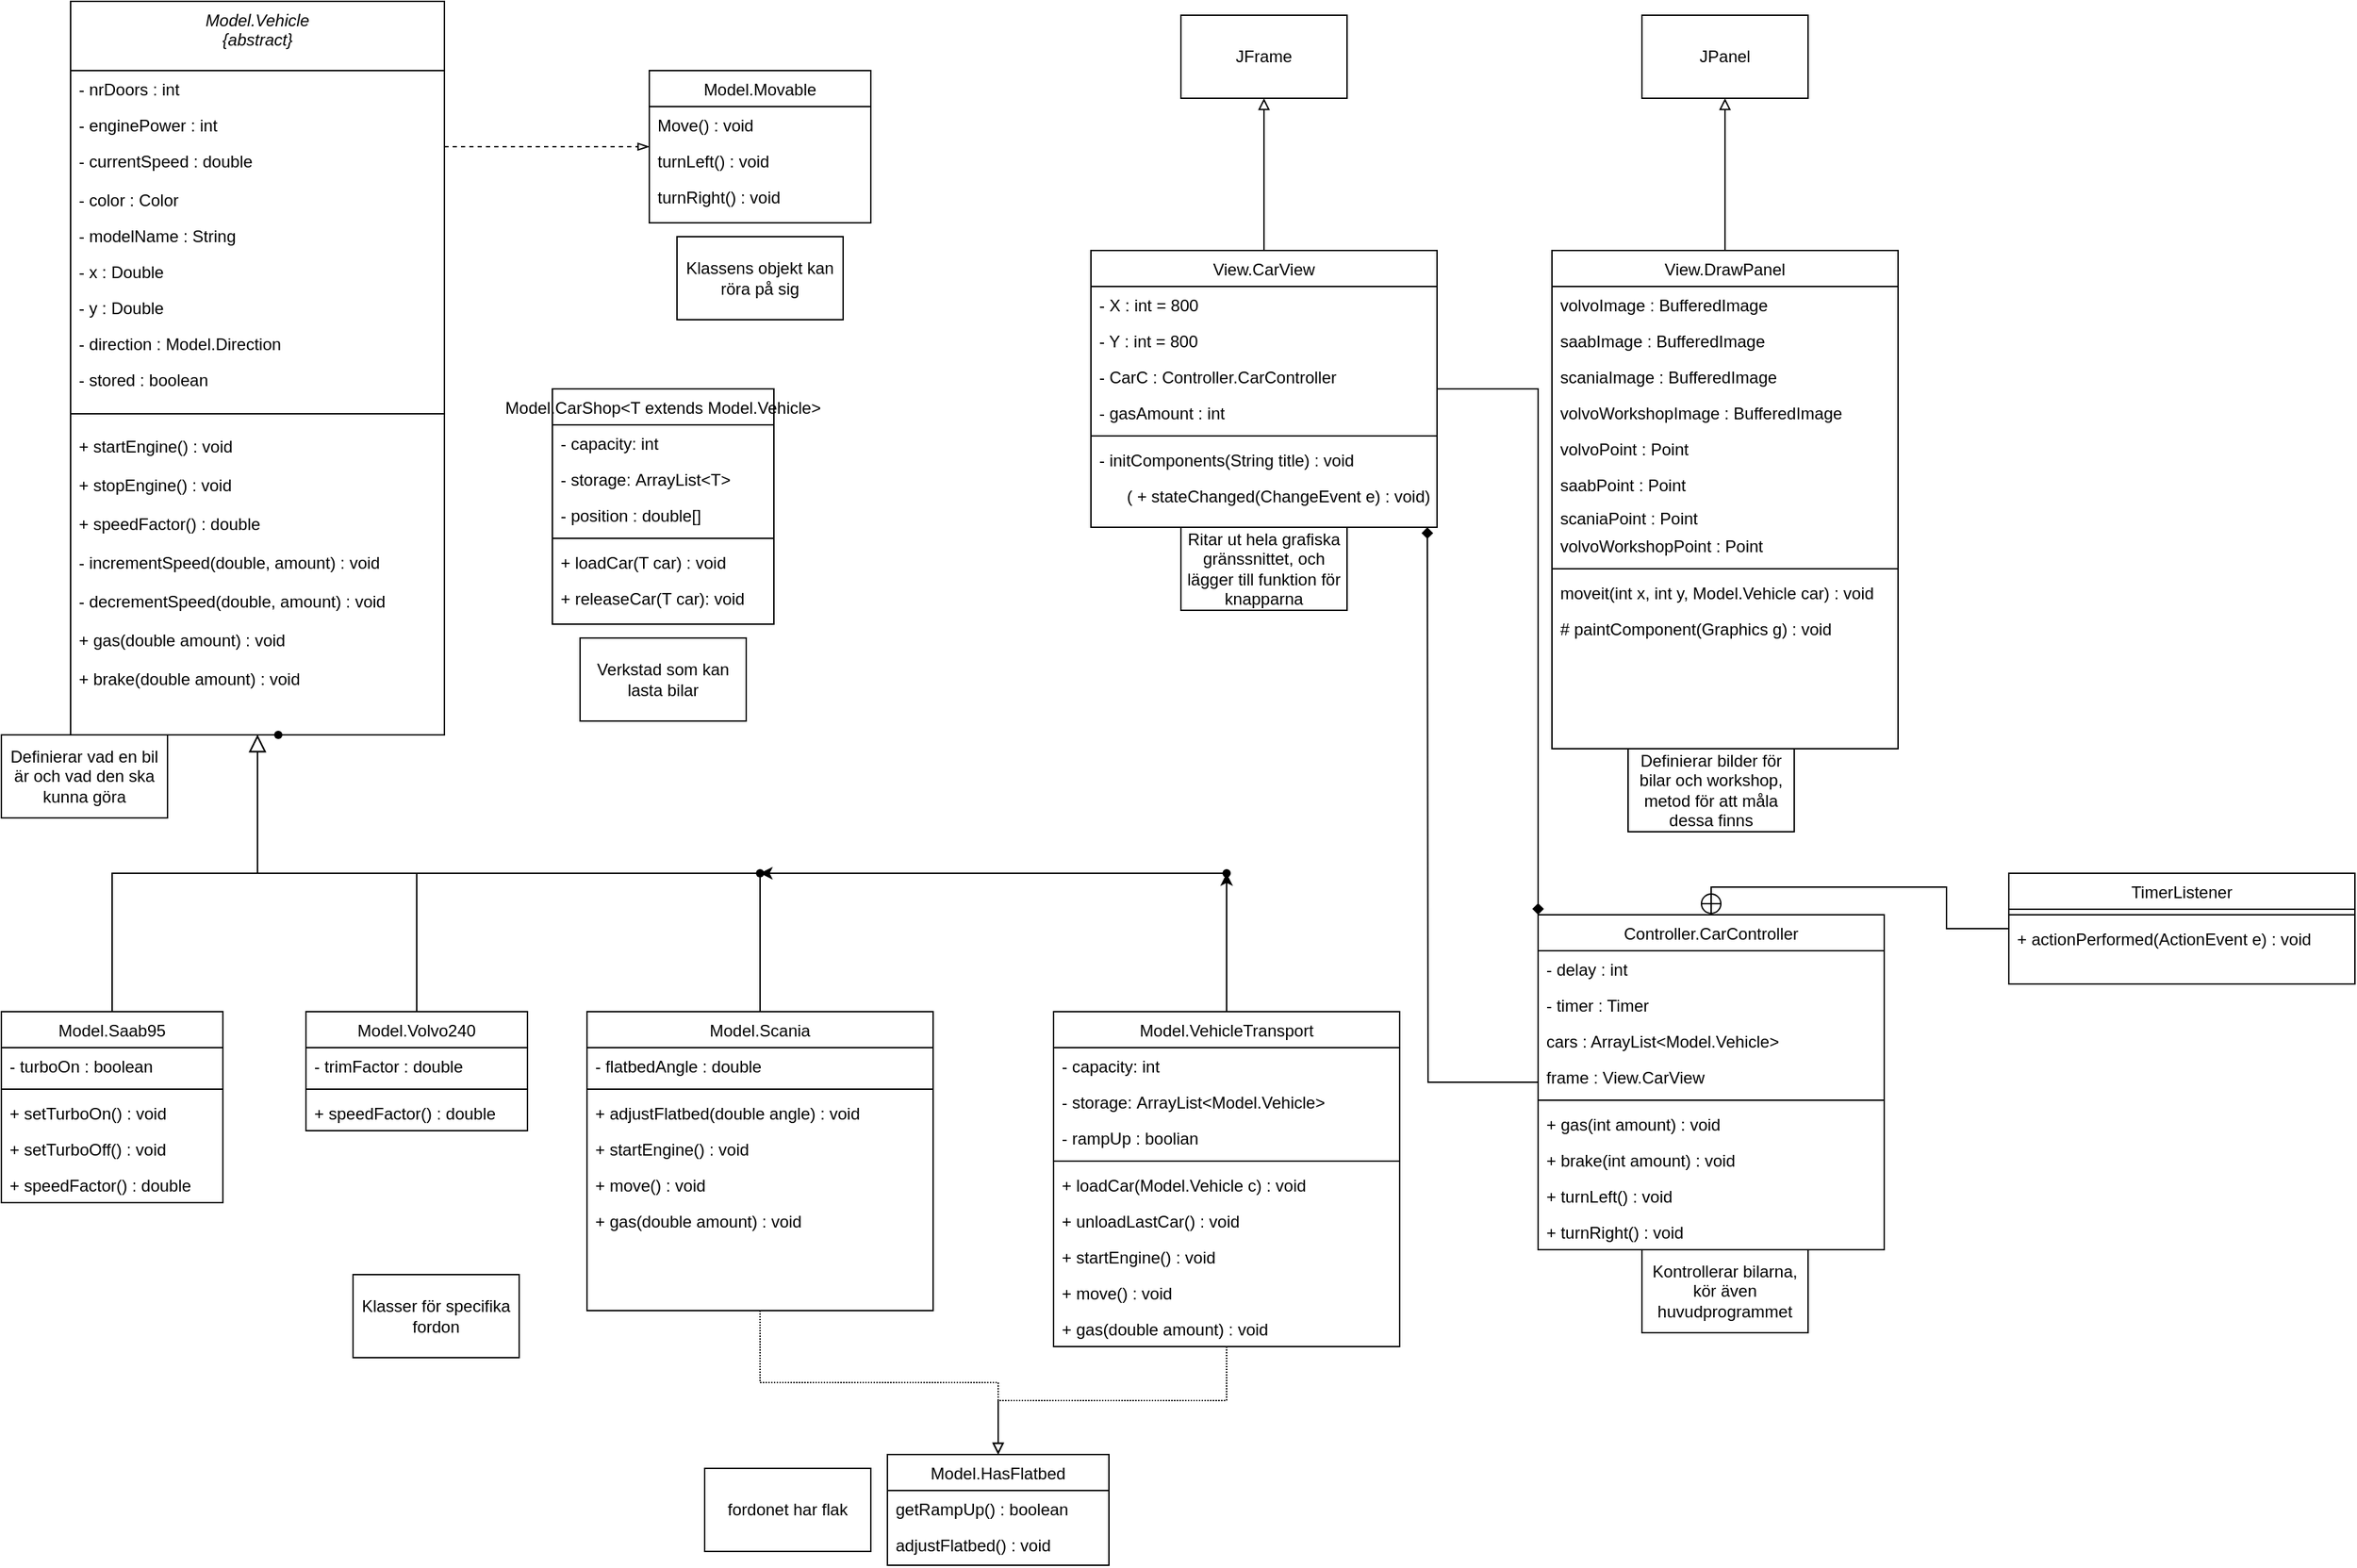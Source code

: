 <mxfile version="26.0.14">
  <diagram id="C5RBs43oDa-KdzZeNtuy" name="Page-1">
    <mxGraphModel dx="1355" dy="755" grid="1" gridSize="10" guides="1" tooltips="1" connect="1" arrows="1" fold="1" page="1" pageScale="1" pageWidth="827" pageHeight="1169" math="0" shadow="0">
      <root>
        <mxCell id="WIyWlLk6GJQsqaUBKTNV-0" />
        <mxCell id="WIyWlLk6GJQsqaUBKTNV-1" parent="WIyWlLk6GJQsqaUBKTNV-0" />
        <mxCell id="zkfFHV4jXpPFQw0GAbJ--0" value="Model.Vehicle&#xa;{abstract}" style="swimlane;fontStyle=2;align=center;verticalAlign=top;childLayout=stackLayout;horizontal=1;startSize=50;horizontalStack=0;resizeParent=1;resizeLast=0;collapsible=1;marginBottom=0;rounded=0;shadow=0;strokeWidth=1;" parent="WIyWlLk6GJQsqaUBKTNV-1" vertex="1">
          <mxGeometry x="90" y="70" width="270" height="530" as="geometry">
            <mxRectangle x="230" y="140" width="160" height="26" as="alternateBounds" />
          </mxGeometry>
        </mxCell>
        <mxCell id="zkfFHV4jXpPFQw0GAbJ--1" value="- nrDoors : int" style="text;align=left;verticalAlign=top;spacingLeft=4;spacingRight=4;overflow=hidden;rotatable=0;points=[[0,0.5],[1,0.5]];portConstraint=eastwest;" parent="zkfFHV4jXpPFQw0GAbJ--0" vertex="1">
          <mxGeometry y="50" width="270" height="26" as="geometry" />
        </mxCell>
        <mxCell id="zkfFHV4jXpPFQw0GAbJ--2" value="- enginePower : int" style="text;align=left;verticalAlign=top;spacingLeft=4;spacingRight=4;overflow=hidden;rotatable=0;points=[[0,0.5],[1,0.5]];portConstraint=eastwest;rounded=0;shadow=0;html=0;" parent="zkfFHV4jXpPFQw0GAbJ--0" vertex="1">
          <mxGeometry y="76" width="270" height="26" as="geometry" />
        </mxCell>
        <mxCell id="NCB2ixtyb9ge9E3yPOyg-3" value="- currentSpeed : double" style="text;align=left;verticalAlign=top;spacingLeft=4;spacingRight=4;overflow=hidden;rotatable=0;points=[[0,0.5],[1,0.5]];portConstraint=eastwest;" parent="zkfFHV4jXpPFQw0GAbJ--0" vertex="1">
          <mxGeometry y="102" width="270" height="28" as="geometry" />
        </mxCell>
        <mxCell id="zkfFHV4jXpPFQw0GAbJ--3" value="- color : Color" style="text;align=left;verticalAlign=top;spacingLeft=4;spacingRight=4;overflow=hidden;rotatable=0;points=[[0,0.5],[1,0.5]];portConstraint=eastwest;rounded=0;shadow=0;html=0;" parent="zkfFHV4jXpPFQw0GAbJ--0" vertex="1">
          <mxGeometry y="130" width="270" height="26" as="geometry" />
        </mxCell>
        <mxCell id="zkfFHV4jXpPFQw0GAbJ--5" value="- modelName : String" style="text;align=left;verticalAlign=top;spacingLeft=4;spacingRight=4;overflow=hidden;rotatable=0;points=[[0,0.5],[1,0.5]];portConstraint=eastwest;" parent="zkfFHV4jXpPFQw0GAbJ--0" vertex="1">
          <mxGeometry y="156" width="270" height="26" as="geometry" />
        </mxCell>
        <mxCell id="NCB2ixtyb9ge9E3yPOyg-1" value="- x : Double" style="text;align=left;verticalAlign=top;spacingLeft=4;spacingRight=4;overflow=hidden;rotatable=0;points=[[0,0.5],[1,0.5]];portConstraint=eastwest;" parent="zkfFHV4jXpPFQw0GAbJ--0" vertex="1">
          <mxGeometry y="182" width="270" height="26" as="geometry" />
        </mxCell>
        <mxCell id="NCB2ixtyb9ge9E3yPOyg-2" value="- y : Double" style="text;align=left;verticalAlign=top;spacingLeft=4;spacingRight=4;overflow=hidden;rotatable=0;points=[[0,0.5],[1,0.5]];portConstraint=eastwest;" parent="zkfFHV4jXpPFQw0GAbJ--0" vertex="1">
          <mxGeometry y="208" width="270" height="26" as="geometry" />
        </mxCell>
        <mxCell id="NCB2ixtyb9ge9E3yPOyg-0" value="- direction : Model.Direction" style="text;align=left;verticalAlign=top;spacingLeft=4;spacingRight=4;overflow=hidden;rotatable=0;points=[[0,0.5],[1,0.5]];portConstraint=eastwest;" parent="zkfFHV4jXpPFQw0GAbJ--0" vertex="1">
          <mxGeometry y="234" width="270" height="26" as="geometry" />
        </mxCell>
        <mxCell id="NCB2ixtyb9ge9E3yPOyg-4" value="- stored : boolean" style="text;align=left;verticalAlign=top;spacingLeft=4;spacingRight=4;overflow=hidden;rotatable=0;points=[[0,0.5],[1,0.5]];portConstraint=eastwest;" parent="zkfFHV4jXpPFQw0GAbJ--0" vertex="1">
          <mxGeometry y="260" width="270" height="28" as="geometry" />
        </mxCell>
        <mxCell id="zkfFHV4jXpPFQw0GAbJ--4" value="" style="line;html=1;strokeWidth=1;align=left;verticalAlign=middle;spacingTop=-1;spacingLeft=3;spacingRight=3;rotatable=0;labelPosition=right;points=[];portConstraint=eastwest;" parent="zkfFHV4jXpPFQw0GAbJ--0" vertex="1">
          <mxGeometry y="288" width="270" height="20" as="geometry" />
        </mxCell>
        <mxCell id="NCB2ixtyb9ge9E3yPOyg-5" value="+ startEngine() : void" style="text;align=left;verticalAlign=top;spacingLeft=4;spacingRight=4;overflow=hidden;rotatable=0;points=[[0,0.5],[1,0.5]];portConstraint=eastwest;" parent="zkfFHV4jXpPFQw0GAbJ--0" vertex="1">
          <mxGeometry y="308" width="270" height="28" as="geometry" />
        </mxCell>
        <mxCell id="NCB2ixtyb9ge9E3yPOyg-6" value="+ stopEngine() : void" style="text;align=left;verticalAlign=top;spacingLeft=4;spacingRight=4;overflow=hidden;rotatable=0;points=[[0,0.5],[1,0.5]];portConstraint=eastwest;" parent="zkfFHV4jXpPFQw0GAbJ--0" vertex="1">
          <mxGeometry y="336" width="270" height="28" as="geometry" />
        </mxCell>
        <mxCell id="NCB2ixtyb9ge9E3yPOyg-7" value="+ speedFactor() : double" style="text;align=left;verticalAlign=top;spacingLeft=4;spacingRight=4;overflow=hidden;rotatable=0;points=[[0,0.5],[1,0.5]];portConstraint=eastwest;" parent="zkfFHV4jXpPFQw0GAbJ--0" vertex="1">
          <mxGeometry y="364" width="270" height="28" as="geometry" />
        </mxCell>
        <mxCell id="NCB2ixtyb9ge9E3yPOyg-8" value="- incrementSpeed(double, amount) : void" style="text;align=left;verticalAlign=top;spacingLeft=4;spacingRight=4;overflow=hidden;rotatable=0;points=[[0,0.5],[1,0.5]];portConstraint=eastwest;" parent="zkfFHV4jXpPFQw0GAbJ--0" vertex="1">
          <mxGeometry y="392" width="270" height="28" as="geometry" />
        </mxCell>
        <mxCell id="NCB2ixtyb9ge9E3yPOyg-9" value="- decrementSpeed(double, amount) : void" style="text;align=left;verticalAlign=top;spacingLeft=4;spacingRight=4;overflow=hidden;rotatable=0;points=[[0,0.5],[1,0.5]];portConstraint=eastwest;" parent="zkfFHV4jXpPFQw0GAbJ--0" vertex="1">
          <mxGeometry y="420" width="270" height="28" as="geometry" />
        </mxCell>
        <mxCell id="IPOSWvQ6vT351HimJlna-1" value="+ gas(double amount) : void" style="text;align=left;verticalAlign=top;spacingLeft=4;spacingRight=4;overflow=hidden;rotatable=0;points=[[0,0.5],[1,0.5]];portConstraint=eastwest;" parent="zkfFHV4jXpPFQw0GAbJ--0" vertex="1">
          <mxGeometry y="448" width="270" height="28" as="geometry" />
        </mxCell>
        <mxCell id="IPOSWvQ6vT351HimJlna-2" value="+ brake(double amount) : void" style="text;align=left;verticalAlign=top;spacingLeft=4;spacingRight=4;overflow=hidden;rotatable=0;points=[[0,0.5],[1,0.5]];portConstraint=eastwest;" parent="zkfFHV4jXpPFQw0GAbJ--0" vertex="1">
          <mxGeometry y="476" width="270" height="28" as="geometry" />
        </mxCell>
        <mxCell id="zkfFHV4jXpPFQw0GAbJ--6" value="Model.Saab95" style="swimlane;fontStyle=0;align=center;verticalAlign=top;childLayout=stackLayout;horizontal=1;startSize=26;horizontalStack=0;resizeParent=1;resizeLast=0;collapsible=1;marginBottom=0;rounded=0;shadow=0;strokeWidth=1;" parent="WIyWlLk6GJQsqaUBKTNV-1" vertex="1">
          <mxGeometry x="40" y="800" width="160" height="138" as="geometry">
            <mxRectangle x="130" y="380" width="160" height="26" as="alternateBounds" />
          </mxGeometry>
        </mxCell>
        <mxCell id="zkfFHV4jXpPFQw0GAbJ--7" value="- turboOn : boolean" style="text;align=left;verticalAlign=top;spacingLeft=4;spacingRight=4;overflow=hidden;rotatable=0;points=[[0,0.5],[1,0.5]];portConstraint=eastwest;" parent="zkfFHV4jXpPFQw0GAbJ--6" vertex="1">
          <mxGeometry y="26" width="160" height="26" as="geometry" />
        </mxCell>
        <mxCell id="zkfFHV4jXpPFQw0GAbJ--9" value="" style="line;html=1;strokeWidth=1;align=left;verticalAlign=middle;spacingTop=-1;spacingLeft=3;spacingRight=3;rotatable=0;labelPosition=right;points=[];portConstraint=eastwest;" parent="zkfFHV4jXpPFQw0GAbJ--6" vertex="1">
          <mxGeometry y="52" width="160" height="8" as="geometry" />
        </mxCell>
        <mxCell id="zkfFHV4jXpPFQw0GAbJ--11" value="+ setTurboOn() : void" style="text;align=left;verticalAlign=top;spacingLeft=4;spacingRight=4;overflow=hidden;rotatable=0;points=[[0,0.5],[1,0.5]];portConstraint=eastwest;" parent="zkfFHV4jXpPFQw0GAbJ--6" vertex="1">
          <mxGeometry y="60" width="160" height="26" as="geometry" />
        </mxCell>
        <mxCell id="IPOSWvQ6vT351HimJlna-3" value="+ setTurboOff() : void" style="text;align=left;verticalAlign=top;spacingLeft=4;spacingRight=4;overflow=hidden;rotatable=0;points=[[0,0.5],[1,0.5]];portConstraint=eastwest;" parent="zkfFHV4jXpPFQw0GAbJ--6" vertex="1">
          <mxGeometry y="86" width="160" height="26" as="geometry" />
        </mxCell>
        <mxCell id="IPOSWvQ6vT351HimJlna-4" value="+ speedFactor() : double" style="text;align=left;verticalAlign=top;spacingLeft=4;spacingRight=4;overflow=hidden;rotatable=0;points=[[0,0.5],[1,0.5]];portConstraint=eastwest;" parent="zkfFHV4jXpPFQw0GAbJ--6" vertex="1">
          <mxGeometry y="112" width="160" height="26" as="geometry" />
        </mxCell>
        <mxCell id="zkfFHV4jXpPFQw0GAbJ--12" value="" style="endArrow=block;endSize=10;endFill=0;shadow=0;strokeWidth=1;rounded=0;curved=0;edgeStyle=elbowEdgeStyle;elbow=vertical;" parent="WIyWlLk6GJQsqaUBKTNV-1" source="zkfFHV4jXpPFQw0GAbJ--6" target="zkfFHV4jXpPFQw0GAbJ--0" edge="1">
          <mxGeometry width="160" relative="1" as="geometry">
            <mxPoint x="200" y="203" as="sourcePoint" />
            <mxPoint x="200" y="203" as="targetPoint" />
          </mxGeometry>
        </mxCell>
        <mxCell id="zkfFHV4jXpPFQw0GAbJ--13" value="Model.Volvo240" style="swimlane;fontStyle=0;align=center;verticalAlign=top;childLayout=stackLayout;horizontal=1;startSize=26;horizontalStack=0;resizeParent=1;resizeLast=0;collapsible=1;marginBottom=0;rounded=0;shadow=0;strokeWidth=1;" parent="WIyWlLk6GJQsqaUBKTNV-1" vertex="1">
          <mxGeometry x="260" y="800" width="160" height="86" as="geometry">
            <mxRectangle x="340" y="380" width="170" height="26" as="alternateBounds" />
          </mxGeometry>
        </mxCell>
        <mxCell id="zkfFHV4jXpPFQw0GAbJ--14" value="- trimFactor : double" style="text;align=left;verticalAlign=top;spacingLeft=4;spacingRight=4;overflow=hidden;rotatable=0;points=[[0,0.5],[1,0.5]];portConstraint=eastwest;" parent="zkfFHV4jXpPFQw0GAbJ--13" vertex="1">
          <mxGeometry y="26" width="160" height="26" as="geometry" />
        </mxCell>
        <mxCell id="zkfFHV4jXpPFQw0GAbJ--15" value="" style="line;html=1;strokeWidth=1;align=left;verticalAlign=middle;spacingTop=-1;spacingLeft=3;spacingRight=3;rotatable=0;labelPosition=right;points=[];portConstraint=eastwest;" parent="zkfFHV4jXpPFQw0GAbJ--13" vertex="1">
          <mxGeometry y="52" width="160" height="8" as="geometry" />
        </mxCell>
        <mxCell id="IPOSWvQ6vT351HimJlna-6" value="+ speedFactor() : double" style="text;align=left;verticalAlign=top;spacingLeft=4;spacingRight=4;overflow=hidden;rotatable=0;points=[[0,0.5],[1,0.5]];portConstraint=eastwest;" parent="zkfFHV4jXpPFQw0GAbJ--13" vertex="1">
          <mxGeometry y="60" width="160" height="26" as="geometry" />
        </mxCell>
        <mxCell id="zkfFHV4jXpPFQw0GAbJ--16" value="" style="endArrow=block;endSize=10;endFill=0;shadow=0;strokeWidth=1;rounded=0;curved=0;edgeStyle=elbowEdgeStyle;elbow=vertical;" parent="WIyWlLk6GJQsqaUBKTNV-1" source="zkfFHV4jXpPFQw0GAbJ--13" target="zkfFHV4jXpPFQw0GAbJ--0" edge="1">
          <mxGeometry width="160" relative="1" as="geometry">
            <mxPoint x="210" y="373" as="sourcePoint" />
            <mxPoint x="310" y="271" as="targetPoint" />
          </mxGeometry>
        </mxCell>
        <mxCell id="zkfFHV4jXpPFQw0GAbJ--17" value="Model.Movable" style="swimlane;fontStyle=0;align=center;verticalAlign=top;childLayout=stackLayout;horizontal=1;startSize=26;horizontalStack=0;resizeParent=1;resizeLast=0;collapsible=1;marginBottom=0;rounded=0;shadow=0;strokeWidth=1;" parent="WIyWlLk6GJQsqaUBKTNV-1" vertex="1">
          <mxGeometry x="508" y="120" width="160" height="110" as="geometry">
            <mxRectangle x="550" y="140" width="160" height="26" as="alternateBounds" />
          </mxGeometry>
        </mxCell>
        <mxCell id="zkfFHV4jXpPFQw0GAbJ--18" value="Move() : void" style="text;align=left;verticalAlign=top;spacingLeft=4;spacingRight=4;overflow=hidden;rotatable=0;points=[[0,0.5],[1,0.5]];portConstraint=eastwest;" parent="zkfFHV4jXpPFQw0GAbJ--17" vertex="1">
          <mxGeometry y="26" width="160" height="26" as="geometry" />
        </mxCell>
        <mxCell id="zkfFHV4jXpPFQw0GAbJ--19" value="turnLeft() : void" style="text;align=left;verticalAlign=top;spacingLeft=4;spacingRight=4;overflow=hidden;rotatable=0;points=[[0,0.5],[1,0.5]];portConstraint=eastwest;rounded=0;shadow=0;html=0;" parent="zkfFHV4jXpPFQw0GAbJ--17" vertex="1">
          <mxGeometry y="52" width="160" height="26" as="geometry" />
        </mxCell>
        <mxCell id="zkfFHV4jXpPFQw0GAbJ--20" value="turnRight() : void" style="text;align=left;verticalAlign=top;spacingLeft=4;spacingRight=4;overflow=hidden;rotatable=0;points=[[0,0.5],[1,0.5]];portConstraint=eastwest;rounded=0;shadow=0;html=0;" parent="zkfFHV4jXpPFQw0GAbJ--17" vertex="1">
          <mxGeometry y="78" width="160" height="26" as="geometry" />
        </mxCell>
        <mxCell id="zkfFHV4jXpPFQw0GAbJ--26" value="" style="endArrow=blockThin;shadow=0;strokeWidth=1;rounded=0;curved=0;endFill=0;edgeStyle=elbowEdgeStyle;elbow=vertical;dashed=1;" parent="WIyWlLk6GJQsqaUBKTNV-1" source="zkfFHV4jXpPFQw0GAbJ--0" target="zkfFHV4jXpPFQw0GAbJ--17" edge="1">
          <mxGeometry x="0.5" y="41" relative="1" as="geometry">
            <mxPoint x="380" y="192" as="sourcePoint" />
            <mxPoint x="540" y="192" as="targetPoint" />
            <mxPoint x="-40" y="32" as="offset" />
          </mxGeometry>
        </mxCell>
        <mxCell id="IPOSWvQ6vT351HimJlna-49" style="edgeStyle=orthogonalEdgeStyle;rounded=0;orthogonalLoop=1;jettySize=auto;html=1;endArrow=none;startFill=0;" parent="WIyWlLk6GJQsqaUBKTNV-1" source="IPOSWvQ6vT351HimJlna-7" target="IPOSWvQ6vT351HimJlna-48" edge="1">
          <mxGeometry relative="1" as="geometry" />
        </mxCell>
        <mxCell id="IPOSWvQ6vT351HimJlna-72" style="edgeStyle=orthogonalEdgeStyle;rounded=0;orthogonalLoop=1;jettySize=auto;html=1;entryX=0.5;entryY=0;entryDx=0;entryDy=0;dashed=1;dashPattern=1 1;endArrow=block;endFill=0;" parent="WIyWlLk6GJQsqaUBKTNV-1" source="IPOSWvQ6vT351HimJlna-7" target="IPOSWvQ6vT351HimJlna-66" edge="1">
          <mxGeometry relative="1" as="geometry" />
        </mxCell>
        <mxCell id="IPOSWvQ6vT351HimJlna-7" value="Model.Scania" style="swimlane;fontStyle=0;align=center;verticalAlign=top;childLayout=stackLayout;horizontal=1;startSize=26;horizontalStack=0;resizeParent=1;resizeLast=0;collapsible=1;marginBottom=0;rounded=0;shadow=0;strokeWidth=1;" parent="WIyWlLk6GJQsqaUBKTNV-1" vertex="1">
          <mxGeometry x="463" y="800" width="250" height="216" as="geometry">
            <mxRectangle x="130" y="380" width="160" height="26" as="alternateBounds" />
          </mxGeometry>
        </mxCell>
        <mxCell id="IPOSWvQ6vT351HimJlna-8" value="- flatbedAngle : double" style="text;align=left;verticalAlign=top;spacingLeft=4;spacingRight=4;overflow=hidden;rotatable=0;points=[[0,0.5],[1,0.5]];portConstraint=eastwest;" parent="IPOSWvQ6vT351HimJlna-7" vertex="1">
          <mxGeometry y="26" width="250" height="26" as="geometry" />
        </mxCell>
        <mxCell id="IPOSWvQ6vT351HimJlna-9" value="" style="line;html=1;strokeWidth=1;align=left;verticalAlign=middle;spacingTop=-1;spacingLeft=3;spacingRight=3;rotatable=0;labelPosition=right;points=[];portConstraint=eastwest;" parent="IPOSWvQ6vT351HimJlna-7" vertex="1">
          <mxGeometry y="52" width="250" height="8" as="geometry" />
        </mxCell>
        <mxCell id="IPOSWvQ6vT351HimJlna-10" value="+ adjustFlatbed(double angle) : void" style="text;align=left;verticalAlign=top;spacingLeft=4;spacingRight=4;overflow=hidden;rotatable=0;points=[[0,0.5],[1,0.5]];portConstraint=eastwest;" parent="IPOSWvQ6vT351HimJlna-7" vertex="1">
          <mxGeometry y="60" width="250" height="26" as="geometry" />
        </mxCell>
        <mxCell id="IPOSWvQ6vT351HimJlna-11" value="+ startEngine() : void" style="text;align=left;verticalAlign=top;spacingLeft=4;spacingRight=4;overflow=hidden;rotatable=0;points=[[0,0.5],[1,0.5]];portConstraint=eastwest;" parent="IPOSWvQ6vT351HimJlna-7" vertex="1">
          <mxGeometry y="86" width="250" height="26" as="geometry" />
        </mxCell>
        <mxCell id="IPOSWvQ6vT351HimJlna-36" value="+ move() : void" style="text;align=left;verticalAlign=top;spacingLeft=4;spacingRight=4;overflow=hidden;rotatable=0;points=[[0,0.5],[1,0.5]];portConstraint=eastwest;" parent="IPOSWvQ6vT351HimJlna-7" vertex="1">
          <mxGeometry y="112" width="250" height="26" as="geometry" />
        </mxCell>
        <mxCell id="IPOSWvQ6vT351HimJlna-38" value="+ gas(double amount) : void" style="text;align=left;verticalAlign=top;spacingLeft=4;spacingRight=4;overflow=hidden;rotatable=0;points=[[0,0.5],[1,0.5]];portConstraint=eastwest;" parent="IPOSWvQ6vT351HimJlna-7" vertex="1">
          <mxGeometry y="138" width="250" height="26" as="geometry" />
        </mxCell>
        <mxCell id="IPOSWvQ6vT351HimJlna-30" value="" style="shape=waypoint;sketch=0;fillStyle=solid;size=6;pointerEvents=1;points=[];fillColor=none;resizable=0;rotatable=0;perimeter=centerPerimeter;snapToPoint=1;strokeColor=none;" parent="WIyWlLk6GJQsqaUBKTNV-1" vertex="1">
          <mxGeometry x="550" y="870" width="20" height="20" as="geometry" />
        </mxCell>
        <mxCell id="IPOSWvQ6vT351HimJlna-32" value="" style="shape=waypoint;sketch=0;fillStyle=solid;size=6;pointerEvents=1;points=[];fillColor=none;resizable=0;rotatable=0;perimeter=centerPerimeter;snapToPoint=1;strokeColor=none;" parent="WIyWlLk6GJQsqaUBKTNV-1" vertex="1">
          <mxGeometry x="450" y="870" width="20" height="20" as="geometry" />
        </mxCell>
        <mxCell id="IPOSWvQ6vT351HimJlna-45" style="edgeStyle=orthogonalEdgeStyle;rounded=0;orthogonalLoop=1;jettySize=auto;html=1;" parent="WIyWlLk6GJQsqaUBKTNV-1" edge="1">
          <mxGeometry relative="1" as="geometry">
            <mxPoint x="640" y="660" as="targetPoint" />
            <mxPoint x="640" y="660" as="sourcePoint" />
          </mxGeometry>
        </mxCell>
        <mxCell id="IPOSWvQ6vT351HimJlna-44" value="" style="shape=waypoint;sketch=0;fillStyle=solid;size=6;pointerEvents=1;points=[];fillColor=none;resizable=0;rotatable=0;perimeter=centerPerimeter;snapToPoint=1;strokeColor=none;" parent="WIyWlLk6GJQsqaUBKTNV-1" vertex="1">
          <mxGeometry x="330" y="690" width="20" height="20" as="geometry" />
        </mxCell>
        <mxCell id="IPOSWvQ6vT351HimJlna-50" style="edgeStyle=orthogonalEdgeStyle;rounded=0;orthogonalLoop=1;jettySize=auto;html=1;endArrow=none;startFill=0;" parent="WIyWlLk6GJQsqaUBKTNV-1" source="IPOSWvQ6vT351HimJlna-48" target="IPOSWvQ6vT351HimJlna-44" edge="1">
          <mxGeometry relative="1" as="geometry" />
        </mxCell>
        <mxCell id="IPOSWvQ6vT351HimJlna-48" value="" style="shape=waypoint;sketch=0;fillStyle=solid;size=6;pointerEvents=1;points=[];fillColor=none;resizable=0;rotatable=0;perimeter=centerPerimeter;snapToPoint=1;strokeColor=none;" parent="WIyWlLk6GJQsqaUBKTNV-1" vertex="1">
          <mxGeometry x="578" y="690" width="20" height="20" as="geometry" />
        </mxCell>
        <mxCell id="IPOSWvQ6vT351HimJlna-61" style="edgeStyle=orthogonalEdgeStyle;rounded=0;orthogonalLoop=1;jettySize=auto;html=1;" parent="WIyWlLk6GJQsqaUBKTNV-1" source="IPOSWvQ6vT351HimJlna-51" target="IPOSWvQ6vT351HimJlna-60" edge="1">
          <mxGeometry relative="1" as="geometry" />
        </mxCell>
        <mxCell id="IPOSWvQ6vT351HimJlna-73" style="edgeStyle=orthogonalEdgeStyle;rounded=0;orthogonalLoop=1;jettySize=auto;html=1;entryX=0.5;entryY=0;entryDx=0;entryDy=0;dashed=1;dashPattern=1 1;endArrow=block;endFill=0;" parent="WIyWlLk6GJQsqaUBKTNV-1" source="IPOSWvQ6vT351HimJlna-51" target="IPOSWvQ6vT351HimJlna-66" edge="1">
          <mxGeometry relative="1" as="geometry" />
        </mxCell>
        <mxCell id="IPOSWvQ6vT351HimJlna-51" value="Model.VehicleTransport" style="swimlane;fontStyle=0;align=center;verticalAlign=top;childLayout=stackLayout;horizontal=1;startSize=26;horizontalStack=0;resizeParent=1;resizeLast=0;collapsible=1;marginBottom=0;rounded=0;shadow=0;strokeWidth=1;" parent="WIyWlLk6GJQsqaUBKTNV-1" vertex="1">
          <mxGeometry x="800" y="800" width="250" height="242" as="geometry">
            <mxRectangle x="130" y="380" width="160" height="26" as="alternateBounds" />
          </mxGeometry>
        </mxCell>
        <mxCell id="IPOSWvQ6vT351HimJlna-52" value="- capacity: int" style="text;align=left;verticalAlign=top;spacingLeft=4;spacingRight=4;overflow=hidden;rotatable=0;points=[[0,0.5],[1,0.5]];portConstraint=eastwest;" parent="IPOSWvQ6vT351HimJlna-51" vertex="1">
          <mxGeometry y="26" width="250" height="26" as="geometry" />
        </mxCell>
        <mxCell id="IPOSWvQ6vT351HimJlna-63" value="- storage: ArrayList&lt;Model.Vehicle&gt;" style="text;align=left;verticalAlign=top;spacingLeft=4;spacingRight=4;overflow=hidden;rotatable=0;points=[[0,0.5],[1,0.5]];portConstraint=eastwest;" parent="IPOSWvQ6vT351HimJlna-51" vertex="1">
          <mxGeometry y="52" width="250" height="26" as="geometry" />
        </mxCell>
        <mxCell id="IPOSWvQ6vT351HimJlna-54" value="- rampUp : boolian" style="text;align=left;verticalAlign=top;spacingLeft=4;spacingRight=4;overflow=hidden;rotatable=0;points=[[0,0.5],[1,0.5]];portConstraint=eastwest;" parent="IPOSWvQ6vT351HimJlna-51" vertex="1">
          <mxGeometry y="78" width="250" height="26" as="geometry" />
        </mxCell>
        <mxCell id="IPOSWvQ6vT351HimJlna-53" value="" style="line;html=1;strokeWidth=1;align=left;verticalAlign=middle;spacingTop=-1;spacingLeft=3;spacingRight=3;rotatable=0;labelPosition=right;points=[];portConstraint=eastwest;" parent="IPOSWvQ6vT351HimJlna-51" vertex="1">
          <mxGeometry y="104" width="250" height="8" as="geometry" />
        </mxCell>
        <mxCell id="IPOSWvQ6vT351HimJlna-65" value="+ loadCar(Model.Vehicle c) : void" style="text;align=left;verticalAlign=top;spacingLeft=4;spacingRight=4;overflow=hidden;rotatable=0;points=[[0,0.5],[1,0.5]];portConstraint=eastwest;" parent="IPOSWvQ6vT351HimJlna-51" vertex="1">
          <mxGeometry y="112" width="250" height="26" as="geometry" />
        </mxCell>
        <mxCell id="IPOSWvQ6vT351HimJlna-64" value="+ unloadLastCar() : void" style="text;align=left;verticalAlign=top;spacingLeft=4;spacingRight=4;overflow=hidden;rotatable=0;points=[[0,0.5],[1,0.5]];portConstraint=eastwest;" parent="IPOSWvQ6vT351HimJlna-51" vertex="1">
          <mxGeometry y="138" width="250" height="26" as="geometry" />
        </mxCell>
        <mxCell id="IPOSWvQ6vT351HimJlna-55" value="+ startEngine() : void" style="text;align=left;verticalAlign=top;spacingLeft=4;spacingRight=4;overflow=hidden;rotatable=0;points=[[0,0.5],[1,0.5]];portConstraint=eastwest;" parent="IPOSWvQ6vT351HimJlna-51" vertex="1">
          <mxGeometry y="164" width="250" height="26" as="geometry" />
        </mxCell>
        <mxCell id="IPOSWvQ6vT351HimJlna-56" value="+ move() : void" style="text;align=left;verticalAlign=top;spacingLeft=4;spacingRight=4;overflow=hidden;rotatable=0;points=[[0,0.5],[1,0.5]];portConstraint=eastwest;" parent="IPOSWvQ6vT351HimJlna-51" vertex="1">
          <mxGeometry y="190" width="250" height="26" as="geometry" />
        </mxCell>
        <mxCell id="IPOSWvQ6vT351HimJlna-57" value="+ gas(double amount) : void" style="text;align=left;verticalAlign=top;spacingLeft=4;spacingRight=4;overflow=hidden;rotatable=0;points=[[0,0.5],[1,0.5]];portConstraint=eastwest;" parent="IPOSWvQ6vT351HimJlna-51" vertex="1">
          <mxGeometry y="216" width="250" height="26" as="geometry" />
        </mxCell>
        <mxCell id="IPOSWvQ6vT351HimJlna-58" value="" style="shape=waypoint;sketch=0;fillStyle=solid;size=6;pointerEvents=1;points=[];fillColor=none;resizable=0;rotatable=0;perimeter=centerPerimeter;snapToPoint=1;" parent="WIyWlLk6GJQsqaUBKTNV-1" vertex="1">
          <mxGeometry x="230" y="590" width="20" height="20" as="geometry" />
        </mxCell>
        <mxCell id="IPOSWvQ6vT351HimJlna-59" value="" style="shape=waypoint;sketch=0;fillStyle=solid;size=6;pointerEvents=1;points=[];fillColor=none;resizable=0;rotatable=0;perimeter=centerPerimeter;snapToPoint=1;" parent="WIyWlLk6GJQsqaUBKTNV-1" vertex="1">
          <mxGeometry x="578" y="690" width="20" height="20" as="geometry" />
        </mxCell>
        <mxCell id="IPOSWvQ6vT351HimJlna-60" value="" style="shape=waypoint;sketch=0;fillStyle=solid;size=6;pointerEvents=1;points=[];fillColor=none;resizable=0;rotatable=0;perimeter=centerPerimeter;snapToPoint=1;" parent="WIyWlLk6GJQsqaUBKTNV-1" vertex="1">
          <mxGeometry x="915" y="690" width="20" height="20" as="geometry" />
        </mxCell>
        <mxCell id="IPOSWvQ6vT351HimJlna-62" style="edgeStyle=orthogonalEdgeStyle;rounded=0;orthogonalLoop=1;jettySize=auto;html=1;entryX=0.9;entryY=1.1;entryDx=0;entryDy=0;entryPerimeter=0;" parent="WIyWlLk6GJQsqaUBKTNV-1" source="IPOSWvQ6vT351HimJlna-60" target="IPOSWvQ6vT351HimJlna-59" edge="1">
          <mxGeometry relative="1" as="geometry" />
        </mxCell>
        <mxCell id="IPOSWvQ6vT351HimJlna-66" value="Model.HasFlatbed" style="swimlane;fontStyle=0;align=center;verticalAlign=top;childLayout=stackLayout;horizontal=1;startSize=26;horizontalStack=0;resizeParent=1;resizeLast=0;collapsible=1;marginBottom=0;rounded=0;shadow=0;strokeWidth=1;" parent="WIyWlLk6GJQsqaUBKTNV-1" vertex="1">
          <mxGeometry x="680" y="1120" width="160" height="80" as="geometry">
            <mxRectangle x="550" y="140" width="160" height="26" as="alternateBounds" />
          </mxGeometry>
        </mxCell>
        <mxCell id="IPOSWvQ6vT351HimJlna-67" value="getRampUp() : boolean" style="text;align=left;verticalAlign=top;spacingLeft=4;spacingRight=4;overflow=hidden;rotatable=0;points=[[0,0.5],[1,0.5]];portConstraint=eastwest;" parent="IPOSWvQ6vT351HimJlna-66" vertex="1">
          <mxGeometry y="26" width="160" height="26" as="geometry" />
        </mxCell>
        <mxCell id="IPOSWvQ6vT351HimJlna-68" value="adjustFlatbed() : void" style="text;align=left;verticalAlign=top;spacingLeft=4;spacingRight=4;overflow=hidden;rotatable=0;points=[[0,0.5],[1,0.5]];portConstraint=eastwest;rounded=0;shadow=0;html=0;" parent="IPOSWvQ6vT351HimJlna-66" vertex="1">
          <mxGeometry y="52" width="160" height="26" as="geometry" />
        </mxCell>
        <mxCell id="IPOSWvQ6vT351HimJlna-74" value="Model.CarShop&lt;T extends Model.Vehicle&gt;" style="swimlane;fontStyle=0;align=center;verticalAlign=top;childLayout=stackLayout;horizontal=1;startSize=26;horizontalStack=0;resizeParent=1;resizeLast=0;collapsible=1;marginBottom=0;rounded=0;shadow=0;strokeWidth=1;" parent="WIyWlLk6GJQsqaUBKTNV-1" vertex="1">
          <mxGeometry x="438" y="350" width="160" height="170" as="geometry">
            <mxRectangle x="130" y="380" width="160" height="26" as="alternateBounds" />
          </mxGeometry>
        </mxCell>
        <mxCell id="IPOSWvQ6vT351HimJlna-75" value="- capacity: int" style="text;align=left;verticalAlign=top;spacingLeft=4;spacingRight=4;overflow=hidden;rotatable=0;points=[[0,0.5],[1,0.5]];portConstraint=eastwest;" parent="IPOSWvQ6vT351HimJlna-74" vertex="1">
          <mxGeometry y="26" width="160" height="26" as="geometry" />
        </mxCell>
        <mxCell id="IPOSWvQ6vT351HimJlna-83" value="- storage: ArrayList&lt;T&gt;" style="text;align=left;verticalAlign=top;spacingLeft=4;spacingRight=4;overflow=hidden;rotatable=0;points=[[0,0.5],[1,0.5]];portConstraint=eastwest;" parent="IPOSWvQ6vT351HimJlna-74" vertex="1">
          <mxGeometry y="52" width="160" height="26" as="geometry" />
        </mxCell>
        <mxCell id="IPOSWvQ6vT351HimJlna-84" value="- position : double[]" style="text;align=left;verticalAlign=top;spacingLeft=4;spacingRight=4;overflow=hidden;rotatable=0;points=[[0,0.5],[1,0.5]];portConstraint=eastwest;" parent="IPOSWvQ6vT351HimJlna-74" vertex="1">
          <mxGeometry y="78" width="160" height="26" as="geometry" />
        </mxCell>
        <mxCell id="IPOSWvQ6vT351HimJlna-76" value="" style="line;html=1;strokeWidth=1;align=left;verticalAlign=middle;spacingTop=-1;spacingLeft=3;spacingRight=3;rotatable=0;labelPosition=right;points=[];portConstraint=eastwest;" parent="IPOSWvQ6vT351HimJlna-74" vertex="1">
          <mxGeometry y="104" width="160" height="8" as="geometry" />
        </mxCell>
        <mxCell id="IPOSWvQ6vT351HimJlna-77" value="+ loadCar(T car) : void" style="text;align=left;verticalAlign=top;spacingLeft=4;spacingRight=4;overflow=hidden;rotatable=0;points=[[0,0.5],[1,0.5]];portConstraint=eastwest;" parent="IPOSWvQ6vT351HimJlna-74" vertex="1">
          <mxGeometry y="112" width="160" height="26" as="geometry" />
        </mxCell>
        <mxCell id="IPOSWvQ6vT351HimJlna-78" value="+ releaseCar(T car): void" style="text;align=left;verticalAlign=top;spacingLeft=4;spacingRight=4;overflow=hidden;rotatable=0;points=[[0,0.5],[1,0.5]];portConstraint=eastwest;" parent="IPOSWvQ6vT351HimJlna-74" vertex="1">
          <mxGeometry y="138" width="160" height="26" as="geometry" />
        </mxCell>
        <mxCell id="CcBp-RUJ5APrqjMbHhpK-7" style="edgeStyle=orthogonalEdgeStyle;rounded=0;orthogonalLoop=1;jettySize=auto;html=1;entryX=0.5;entryY=1;entryDx=0;entryDy=0;endArrow=block;endFill=0;" edge="1" parent="WIyWlLk6GJQsqaUBKTNV-1" source="IPOSWvQ6vT351HimJlna-85" target="CcBp-RUJ5APrqjMbHhpK-6">
          <mxGeometry relative="1" as="geometry" />
        </mxCell>
        <mxCell id="CcBp-RUJ5APrqjMbHhpK-29" style="edgeStyle=orthogonalEdgeStyle;rounded=0;orthogonalLoop=1;jettySize=auto;html=1;entryX=0;entryY=0;entryDx=0;entryDy=0;endArrow=diamond;endFill=1;" edge="1" parent="WIyWlLk6GJQsqaUBKTNV-1" source="IPOSWvQ6vT351HimJlna-85" target="IPOSWvQ6vT351HimJlna-105">
          <mxGeometry relative="1" as="geometry" />
        </mxCell>
        <mxCell id="IPOSWvQ6vT351HimJlna-85" value="View.CarView" style="swimlane;fontStyle=0;align=center;verticalAlign=top;childLayout=stackLayout;horizontal=1;startSize=26;horizontalStack=0;resizeParent=1;resizeLast=0;collapsible=1;marginBottom=0;rounded=0;shadow=0;strokeWidth=1;" parent="WIyWlLk6GJQsqaUBKTNV-1" vertex="1">
          <mxGeometry x="827" y="250" width="250" height="200" as="geometry">
            <mxRectangle x="130" y="380" width="160" height="26" as="alternateBounds" />
          </mxGeometry>
        </mxCell>
        <mxCell id="IPOSWvQ6vT351HimJlna-86" value="- X : int = 800" style="text;align=left;verticalAlign=top;spacingLeft=4;spacingRight=4;overflow=hidden;rotatable=0;points=[[0,0.5],[1,0.5]];portConstraint=eastwest;" parent="IPOSWvQ6vT351HimJlna-85" vertex="1">
          <mxGeometry y="26" width="250" height="26" as="geometry" />
        </mxCell>
        <mxCell id="IPOSWvQ6vT351HimJlna-87" value="- Y : int = 800" style="text;align=left;verticalAlign=top;spacingLeft=4;spacingRight=4;overflow=hidden;rotatable=0;points=[[0,0.5],[1,0.5]];portConstraint=eastwest;" parent="IPOSWvQ6vT351HimJlna-85" vertex="1">
          <mxGeometry y="52" width="250" height="26" as="geometry" />
        </mxCell>
        <mxCell id="IPOSWvQ6vT351HimJlna-88" value="- CarC : Controller.CarController" style="text;align=left;verticalAlign=top;spacingLeft=4;spacingRight=4;overflow=hidden;rotatable=0;points=[[0,0.5],[1,0.5]];portConstraint=eastwest;" parent="IPOSWvQ6vT351HimJlna-85" vertex="1">
          <mxGeometry y="78" width="250" height="26" as="geometry" />
        </mxCell>
        <mxCell id="IPOSWvQ6vT351HimJlna-90" value="- gasAmount : int" style="text;align=left;verticalAlign=top;spacingLeft=4;spacingRight=4;overflow=hidden;rotatable=0;points=[[0,0.5],[1,0.5]];portConstraint=eastwest;" parent="IPOSWvQ6vT351HimJlna-85" vertex="1">
          <mxGeometry y="104" width="250" height="26" as="geometry" />
        </mxCell>
        <mxCell id="IPOSWvQ6vT351HimJlna-89" value="" style="line;html=1;strokeWidth=1;align=left;verticalAlign=middle;spacingTop=-1;spacingLeft=3;spacingRight=3;rotatable=0;labelPosition=right;points=[];portConstraint=eastwest;" parent="IPOSWvQ6vT351HimJlna-85" vertex="1">
          <mxGeometry y="130" width="250" height="8" as="geometry" />
        </mxCell>
        <mxCell id="IPOSWvQ6vT351HimJlna-91" value="- initComponents(String title) : void" style="text;align=left;verticalAlign=top;spacingLeft=4;spacingRight=4;overflow=hidden;rotatable=0;points=[[0,0.5],[1,0.5]];portConstraint=eastwest;" parent="IPOSWvQ6vT351HimJlna-85" vertex="1">
          <mxGeometry y="138" width="250" height="26" as="geometry" />
        </mxCell>
        <mxCell id="CcBp-RUJ5APrqjMbHhpK-11" value="      ( + stateChanged(ChangeEvent e) : void)" style="text;align=left;verticalAlign=top;spacingLeft=4;spacingRight=4;overflow=hidden;rotatable=0;points=[[0,0.5],[1,0.5]];portConstraint=eastwest;" vertex="1" parent="IPOSWvQ6vT351HimJlna-85">
          <mxGeometry y="164" width="250" height="26" as="geometry" />
        </mxCell>
        <mxCell id="CcBp-RUJ5APrqjMbHhpK-5" style="edgeStyle=orthogonalEdgeStyle;rounded=0;orthogonalLoop=1;jettySize=auto;html=1;endArrow=block;endFill=0;" edge="1" parent="WIyWlLk6GJQsqaUBKTNV-1" source="IPOSWvQ6vT351HimJlna-95" target="CcBp-RUJ5APrqjMbHhpK-0">
          <mxGeometry relative="1" as="geometry" />
        </mxCell>
        <mxCell id="IPOSWvQ6vT351HimJlna-95" value="View.DrawPanel" style="swimlane;fontStyle=0;align=center;verticalAlign=top;childLayout=stackLayout;horizontal=1;startSize=26;horizontalStack=0;resizeParent=1;resizeLast=0;collapsible=1;marginBottom=0;rounded=0;shadow=0;strokeWidth=1;" parent="WIyWlLk6GJQsqaUBKTNV-1" vertex="1">
          <mxGeometry x="1160" y="250" width="250" height="360" as="geometry">
            <mxRectangle x="130" y="380" width="160" height="26" as="alternateBounds" />
          </mxGeometry>
        </mxCell>
        <mxCell id="IPOSWvQ6vT351HimJlna-96" value="volvoImage : BufferedImage" style="text;align=left;verticalAlign=top;spacingLeft=4;spacingRight=4;overflow=hidden;rotatable=0;points=[[0,0.5],[1,0.5]];portConstraint=eastwest;" parent="IPOSWvQ6vT351HimJlna-95" vertex="1">
          <mxGeometry y="26" width="250" height="26" as="geometry" />
        </mxCell>
        <mxCell id="IPOSWvQ6vT351HimJlna-97" value="saabImage : BufferedImage" style="text;align=left;verticalAlign=top;spacingLeft=4;spacingRight=4;overflow=hidden;rotatable=0;points=[[0,0.5],[1,0.5]];portConstraint=eastwest;" parent="IPOSWvQ6vT351HimJlna-95" vertex="1">
          <mxGeometry y="52" width="250" height="26" as="geometry" />
        </mxCell>
        <mxCell id="IPOSWvQ6vT351HimJlna-98" value="scaniaImage : BufferedImage" style="text;align=left;verticalAlign=top;spacingLeft=4;spacingRight=4;overflow=hidden;rotatable=0;points=[[0,0.5],[1,0.5]];portConstraint=eastwest;" parent="IPOSWvQ6vT351HimJlna-95" vertex="1">
          <mxGeometry y="78" width="250" height="26" as="geometry" />
        </mxCell>
        <mxCell id="IPOSWvQ6vT351HimJlna-100" value="volvoWorkshopImage : BufferedImage" style="text;align=left;verticalAlign=top;spacingLeft=4;spacingRight=4;overflow=hidden;rotatable=0;points=[[0,0.5],[1,0.5]];portConstraint=eastwest;" parent="IPOSWvQ6vT351HimJlna-95" vertex="1">
          <mxGeometry y="104" width="250" height="26" as="geometry" />
        </mxCell>
        <mxCell id="IPOSWvQ6vT351HimJlna-101" value="volvoPoint : Point" style="text;align=left;verticalAlign=top;spacingLeft=4;spacingRight=4;overflow=hidden;rotatable=0;points=[[0,0.5],[1,0.5]];portConstraint=eastwest;" parent="IPOSWvQ6vT351HimJlna-95" vertex="1">
          <mxGeometry y="130" width="250" height="26" as="geometry" />
        </mxCell>
        <mxCell id="CcBp-RUJ5APrqjMbHhpK-12" value="saabPoint : Point" style="text;align=left;verticalAlign=top;spacingLeft=4;spacingRight=4;overflow=hidden;rotatable=0;points=[[0,0.5],[1,0.5]];portConstraint=eastwest;" vertex="1" parent="IPOSWvQ6vT351HimJlna-95">
          <mxGeometry y="156" width="250" height="24" as="geometry" />
        </mxCell>
        <mxCell id="IPOSWvQ6vT351HimJlna-102" value="scaniaPoint : Point" style="text;align=left;verticalAlign=top;spacingLeft=4;spacingRight=4;overflow=hidden;rotatable=0;points=[[0,0.5],[1,0.5]];portConstraint=eastwest;" parent="IPOSWvQ6vT351HimJlna-95" vertex="1">
          <mxGeometry y="180" width="250" height="20" as="geometry" />
        </mxCell>
        <mxCell id="IPOSWvQ6vT351HimJlna-104" value="volvoWorkshopPoint : Point" style="text;align=left;verticalAlign=top;spacingLeft=4;spacingRight=4;overflow=hidden;rotatable=0;points=[[0,0.5],[1,0.5]];portConstraint=eastwest;" parent="IPOSWvQ6vT351HimJlna-95" vertex="1">
          <mxGeometry y="200" width="250" height="26" as="geometry" />
        </mxCell>
        <mxCell id="IPOSWvQ6vT351HimJlna-99" value="" style="line;html=1;strokeWidth=1;align=left;verticalAlign=middle;spacingTop=-1;spacingLeft=3;spacingRight=3;rotatable=0;labelPosition=right;points=[];portConstraint=eastwest;" parent="IPOSWvQ6vT351HimJlna-95" vertex="1">
          <mxGeometry y="226" width="250" height="8" as="geometry" />
        </mxCell>
        <mxCell id="CcBp-RUJ5APrqjMbHhpK-13" value="moveit(int x, int y, Model.Vehicle car) : void" style="text;align=left;verticalAlign=top;spacingLeft=4;spacingRight=4;overflow=hidden;rotatable=0;points=[[0,0.5],[1,0.5]];portConstraint=eastwest;" vertex="1" parent="IPOSWvQ6vT351HimJlna-95">
          <mxGeometry y="234" width="250" height="26" as="geometry" />
        </mxCell>
        <mxCell id="CcBp-RUJ5APrqjMbHhpK-14" value="# paintComponent(Graphics g) : void" style="text;align=left;verticalAlign=top;spacingLeft=4;spacingRight=4;overflow=hidden;rotatable=0;points=[[0,0.5],[1,0.5]];portConstraint=eastwest;" vertex="1" parent="IPOSWvQ6vT351HimJlna-95">
          <mxGeometry y="260" width="250" height="26" as="geometry" />
        </mxCell>
        <mxCell id="CcBp-RUJ5APrqjMbHhpK-27" style="edgeStyle=orthogonalEdgeStyle;rounded=0;orthogonalLoop=1;jettySize=auto;html=1;endArrow=diamond;endFill=1;" edge="1" parent="WIyWlLk6GJQsqaUBKTNV-1" source="IPOSWvQ6vT351HimJlna-105">
          <mxGeometry relative="1" as="geometry">
            <mxPoint x="1070" y="450" as="targetPoint" />
          </mxGeometry>
        </mxCell>
        <mxCell id="IPOSWvQ6vT351HimJlna-105" value="Controller.CarController" style="swimlane;fontStyle=0;align=center;verticalAlign=top;childLayout=stackLayout;horizontal=1;startSize=26;horizontalStack=0;resizeParent=1;resizeLast=0;collapsible=1;marginBottom=0;rounded=0;shadow=0;strokeWidth=1;" parent="WIyWlLk6GJQsqaUBKTNV-1" vertex="1">
          <mxGeometry x="1150" y="730" width="250" height="242" as="geometry">
            <mxRectangle x="130" y="380" width="160" height="26" as="alternateBounds" />
          </mxGeometry>
        </mxCell>
        <mxCell id="IPOSWvQ6vT351HimJlna-106" value="- delay : int" style="text;align=left;verticalAlign=top;spacingLeft=4;spacingRight=4;overflow=hidden;rotatable=0;points=[[0,0.5],[1,0.5]];portConstraint=eastwest;" parent="IPOSWvQ6vT351HimJlna-105" vertex="1">
          <mxGeometry y="26" width="250" height="26" as="geometry" />
        </mxCell>
        <mxCell id="IPOSWvQ6vT351HimJlna-107" value="- timer : Timer" style="text;align=left;verticalAlign=top;spacingLeft=4;spacingRight=4;overflow=hidden;rotatable=0;points=[[0,0.5],[1,0.5]];portConstraint=eastwest;" parent="IPOSWvQ6vT351HimJlna-105" vertex="1">
          <mxGeometry y="52" width="250" height="26" as="geometry" />
        </mxCell>
        <mxCell id="IPOSWvQ6vT351HimJlna-108" value="cars : ArrayList&lt;Model.Vehicle&gt;" style="text;align=left;verticalAlign=top;spacingLeft=4;spacingRight=4;overflow=hidden;rotatable=0;points=[[0,0.5],[1,0.5]];portConstraint=eastwest;" parent="IPOSWvQ6vT351HimJlna-105" vertex="1">
          <mxGeometry y="78" width="250" height="26" as="geometry" />
        </mxCell>
        <mxCell id="IPOSWvQ6vT351HimJlna-111" value="frame : View.CarView" style="text;align=left;verticalAlign=top;spacingLeft=4;spacingRight=4;overflow=hidden;rotatable=0;points=[[0,0.5],[1,0.5]];portConstraint=eastwest;" parent="IPOSWvQ6vT351HimJlna-105" vertex="1">
          <mxGeometry y="104" width="250" height="26" as="geometry" />
        </mxCell>
        <mxCell id="IPOSWvQ6vT351HimJlna-109" value="" style="line;html=1;strokeWidth=1;align=left;verticalAlign=middle;spacingTop=-1;spacingLeft=3;spacingRight=3;rotatable=0;labelPosition=right;points=[];portConstraint=eastwest;" parent="IPOSWvQ6vT351HimJlna-105" vertex="1">
          <mxGeometry y="130" width="250" height="8" as="geometry" />
        </mxCell>
        <mxCell id="IPOSWvQ6vT351HimJlna-112" value="+ gas(int amount) : void" style="text;align=left;verticalAlign=top;spacingLeft=4;spacingRight=4;overflow=hidden;rotatable=0;points=[[0,0.5],[1,0.5]];portConstraint=eastwest;" parent="IPOSWvQ6vT351HimJlna-105" vertex="1">
          <mxGeometry y="138" width="250" height="26" as="geometry" />
        </mxCell>
        <mxCell id="IPOSWvQ6vT351HimJlna-113" value="+ brake(int amount) : void" style="text;align=left;verticalAlign=top;spacingLeft=4;spacingRight=4;overflow=hidden;rotatable=0;points=[[0,0.5],[1,0.5]];portConstraint=eastwest;" parent="IPOSWvQ6vT351HimJlna-105" vertex="1">
          <mxGeometry y="164" width="250" height="26" as="geometry" />
        </mxCell>
        <mxCell id="IPOSWvQ6vT351HimJlna-114" value="+ turnLeft() : void&#xa;" style="text;align=left;verticalAlign=top;spacingLeft=4;spacingRight=4;overflow=hidden;rotatable=0;points=[[0,0.5],[1,0.5]];portConstraint=eastwest;" parent="IPOSWvQ6vT351HimJlna-105" vertex="1">
          <mxGeometry y="190" width="250" height="26" as="geometry" />
        </mxCell>
        <mxCell id="CcBp-RUJ5APrqjMbHhpK-30" value="+ turnRight() : void&#xa;" style="text;align=left;verticalAlign=top;spacingLeft=4;spacingRight=4;overflow=hidden;rotatable=0;points=[[0,0.5],[1,0.5]];portConstraint=eastwest;" vertex="1" parent="IPOSWvQ6vT351HimJlna-105">
          <mxGeometry y="216" width="250" height="26" as="geometry" />
        </mxCell>
        <mxCell id="CcBp-RUJ5APrqjMbHhpK-0" value="&lt;div&gt;JPanel&lt;/div&gt;" style="rounded=0;whiteSpace=wrap;html=1;" vertex="1" parent="WIyWlLk6GJQsqaUBKTNV-1">
          <mxGeometry x="1225" y="80" width="120" height="60" as="geometry" />
        </mxCell>
        <mxCell id="CcBp-RUJ5APrqjMbHhpK-6" value="&lt;div&gt;JFrame&lt;/div&gt;" style="rounded=0;whiteSpace=wrap;html=1;" vertex="1" parent="WIyWlLk6GJQsqaUBKTNV-1">
          <mxGeometry x="892" y="80" width="120" height="60" as="geometry" />
        </mxCell>
        <mxCell id="CcBp-RUJ5APrqjMbHhpK-26" style="edgeStyle=orthogonalEdgeStyle;rounded=0;orthogonalLoop=1;jettySize=auto;html=1;entryX=0.5;entryY=0;entryDx=0;entryDy=0;endArrow=circlePlus;endFill=0;" edge="1" parent="WIyWlLk6GJQsqaUBKTNV-1" source="CcBp-RUJ5APrqjMbHhpK-15" target="IPOSWvQ6vT351HimJlna-105">
          <mxGeometry relative="1" as="geometry" />
        </mxCell>
        <mxCell id="CcBp-RUJ5APrqjMbHhpK-15" value="TimerListener" style="swimlane;fontStyle=0;align=center;verticalAlign=top;childLayout=stackLayout;horizontal=1;startSize=26;horizontalStack=0;resizeParent=1;resizeLast=0;collapsible=1;marginBottom=0;rounded=0;shadow=0;strokeWidth=1;" vertex="1" parent="WIyWlLk6GJQsqaUBKTNV-1">
          <mxGeometry x="1490" y="700" width="250" height="80" as="geometry">
            <mxRectangle x="130" y="380" width="160" height="26" as="alternateBounds" />
          </mxGeometry>
        </mxCell>
        <mxCell id="CcBp-RUJ5APrqjMbHhpK-19" value="" style="line;html=1;strokeWidth=1;align=left;verticalAlign=middle;spacingTop=-1;spacingLeft=3;spacingRight=3;rotatable=0;labelPosition=right;points=[];portConstraint=eastwest;" vertex="1" parent="CcBp-RUJ5APrqjMbHhpK-15">
          <mxGeometry y="26" width="250" height="8" as="geometry" />
        </mxCell>
        <mxCell id="CcBp-RUJ5APrqjMbHhpK-20" value="+ actionPerformed(ActionEvent e) : void" style="text;align=left;verticalAlign=top;spacingLeft=4;spacingRight=4;overflow=hidden;rotatable=0;points=[[0,0.5],[1,0.5]];portConstraint=eastwest;" vertex="1" parent="CcBp-RUJ5APrqjMbHhpK-15">
          <mxGeometry y="34" width="250" height="26" as="geometry" />
        </mxCell>
        <mxCell id="CcBp-RUJ5APrqjMbHhpK-31" value="&lt;div&gt;Ritar ut hela grafiska gränssnittet, och lägger till funktion för knapparna&lt;/div&gt;" style="rounded=0;whiteSpace=wrap;html=1;" vertex="1" parent="WIyWlLk6GJQsqaUBKTNV-1">
          <mxGeometry x="892" y="450" width="120" height="60" as="geometry" />
        </mxCell>
        <mxCell id="CcBp-RUJ5APrqjMbHhpK-32" value="Definierar bilder för bilar och workshop, metod för att måla dessa finns" style="rounded=0;whiteSpace=wrap;html=1;" vertex="1" parent="WIyWlLk6GJQsqaUBKTNV-1">
          <mxGeometry x="1215" y="610" width="120" height="60" as="geometry" />
        </mxCell>
        <mxCell id="CcBp-RUJ5APrqjMbHhpK-33" value="Kontrollerar bilarna, kör även huvudprogrammet" style="rounded=0;whiteSpace=wrap;html=1;" vertex="1" parent="WIyWlLk6GJQsqaUBKTNV-1">
          <mxGeometry x="1225" y="972" width="120" height="60" as="geometry" />
        </mxCell>
        <mxCell id="CcBp-RUJ5APrqjMbHhpK-34" value="Definierar vad en bil är och vad den ska kunna göra" style="rounded=0;whiteSpace=wrap;html=1;" vertex="1" parent="WIyWlLk6GJQsqaUBKTNV-1">
          <mxGeometry x="40" y="600" width="120" height="60" as="geometry" />
        </mxCell>
        <mxCell id="CcBp-RUJ5APrqjMbHhpK-35" value="Klasser för specifika fordon" style="rounded=0;whiteSpace=wrap;html=1;" vertex="1" parent="WIyWlLk6GJQsqaUBKTNV-1">
          <mxGeometry x="294" y="990" width="120" height="60" as="geometry" />
        </mxCell>
        <mxCell id="CcBp-RUJ5APrqjMbHhpK-36" value="&lt;div&gt;fordonet har flak&lt;/div&gt;" style="rounded=0;whiteSpace=wrap;html=1;" vertex="1" parent="WIyWlLk6GJQsqaUBKTNV-1">
          <mxGeometry x="548" y="1130" width="120" height="60" as="geometry" />
        </mxCell>
        <mxCell id="CcBp-RUJ5APrqjMbHhpK-37" value="Klassens objekt kan röra på sig" style="rounded=0;whiteSpace=wrap;html=1;" vertex="1" parent="WIyWlLk6GJQsqaUBKTNV-1">
          <mxGeometry x="528" y="240" width="120" height="60" as="geometry" />
        </mxCell>
        <mxCell id="CcBp-RUJ5APrqjMbHhpK-38" value="Verkstad som kan lasta bilar" style="rounded=0;whiteSpace=wrap;html=1;" vertex="1" parent="WIyWlLk6GJQsqaUBKTNV-1">
          <mxGeometry x="458" y="530" width="120" height="60" as="geometry" />
        </mxCell>
      </root>
    </mxGraphModel>
  </diagram>
</mxfile>
